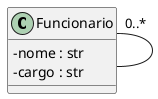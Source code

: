 @startuml

skinparam classAttributeIconSize 0

class Funcionario {
    - nome : str
    - cargo : str
}

Funcionario "0..*" -- Funcionario

@enduml